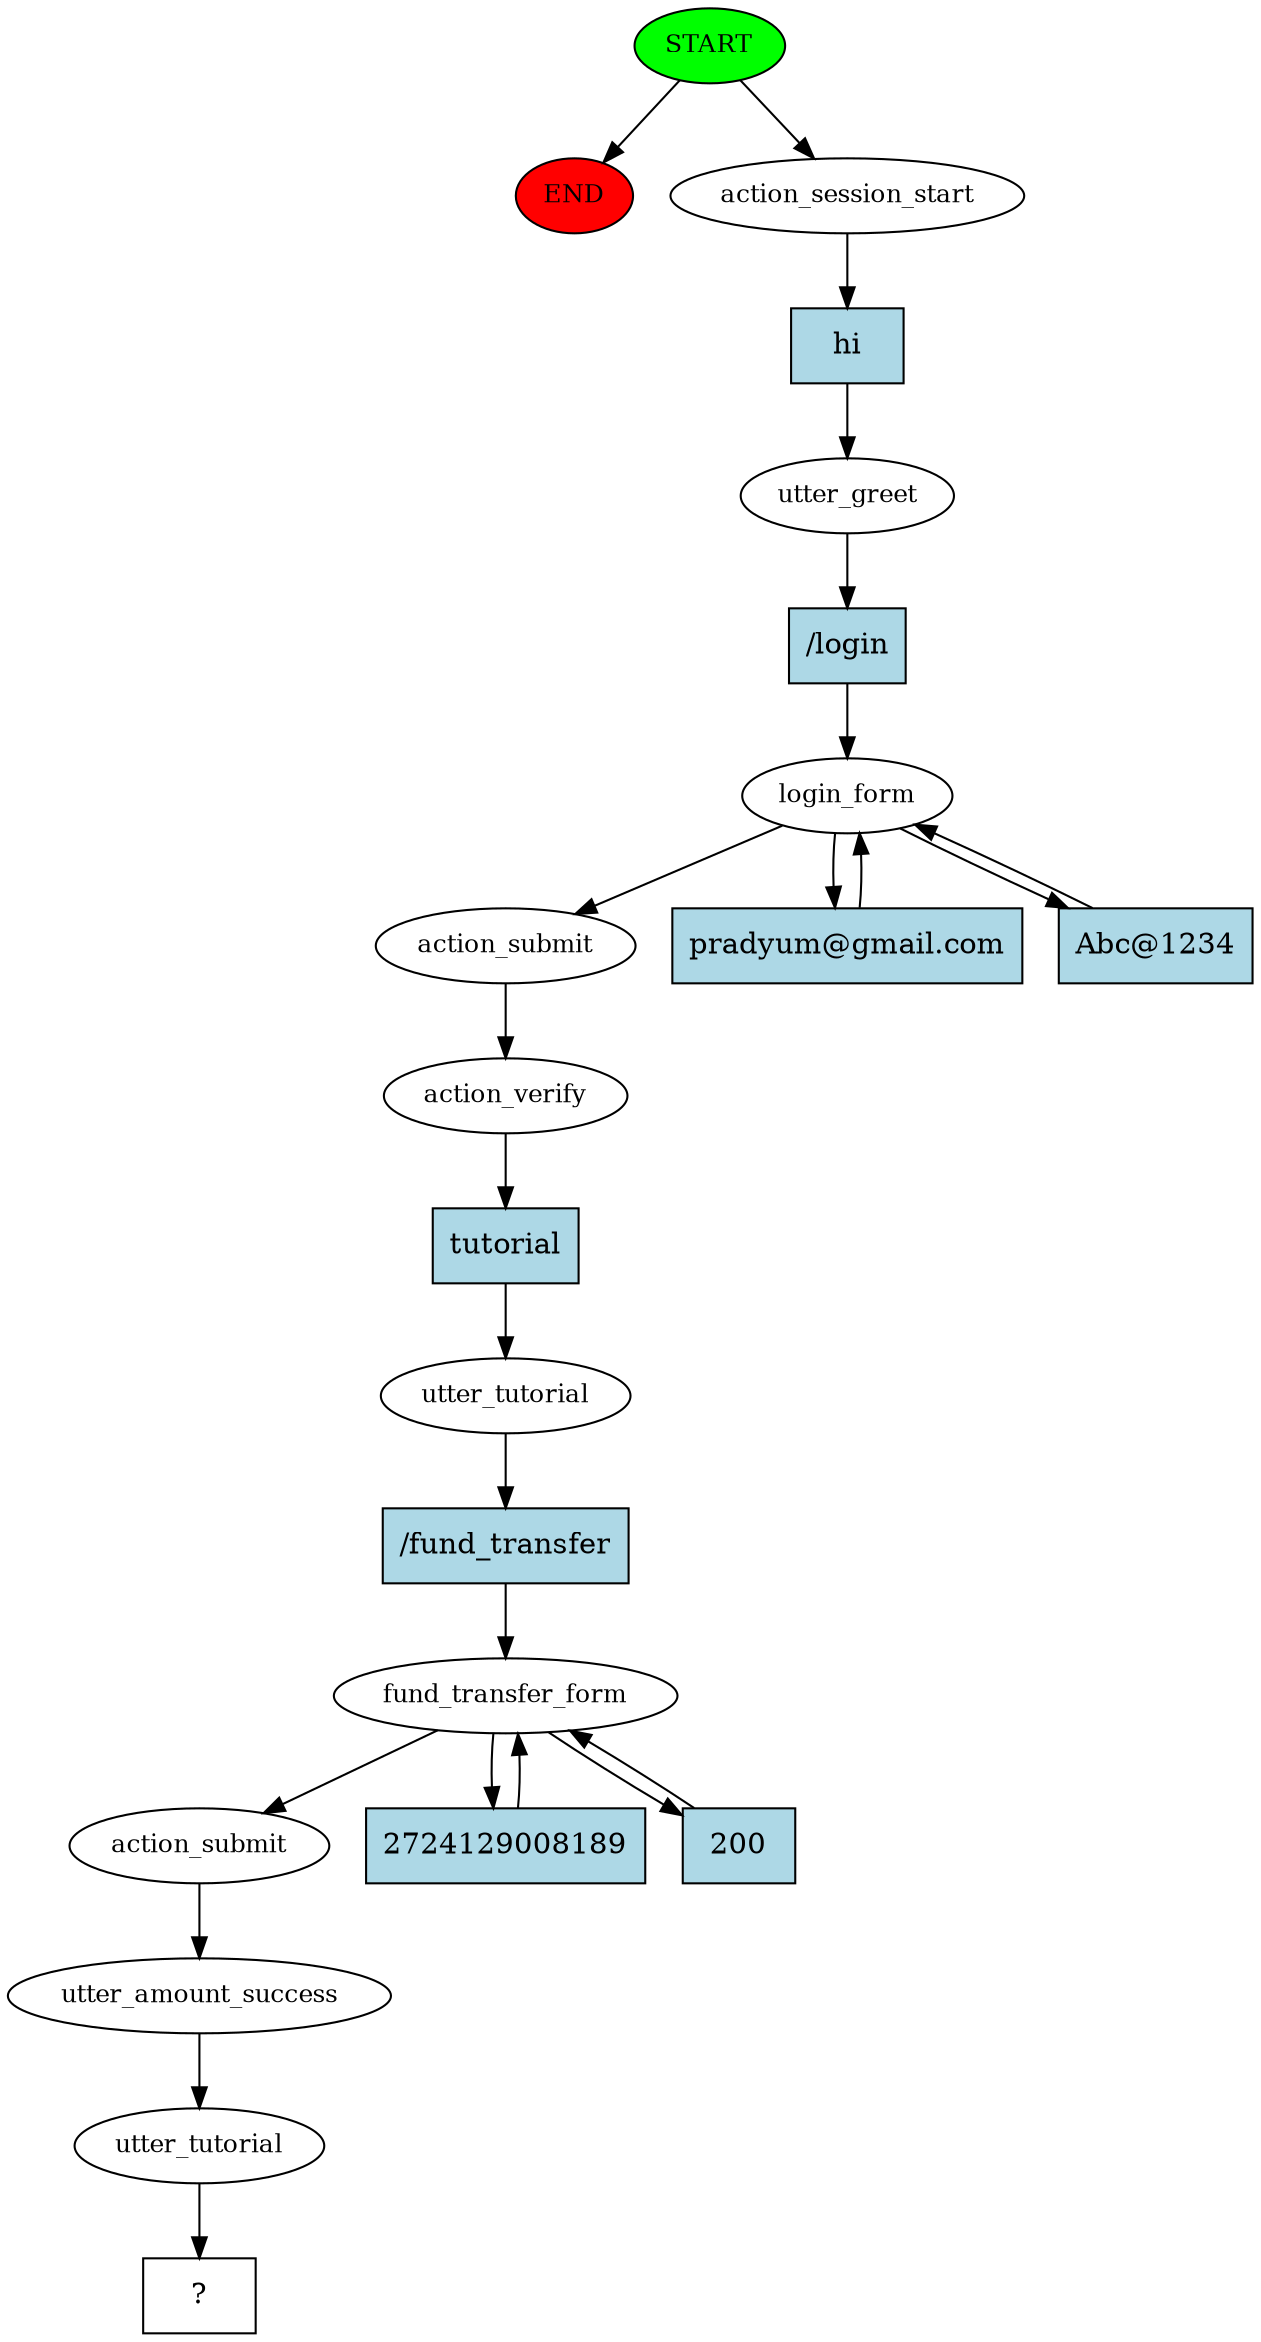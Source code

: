 digraph  {
0 [class="start active", fillcolor=green, fontsize=12, label=START, style=filled];
"-1" [class=end, fillcolor=red, fontsize=12, label=END, style=filled];
1 [class=active, fontsize=12, label=action_session_start];
2 [class=active, fontsize=12, label=utter_greet];
3 [class=active, fontsize=12, label=login_form];
6 [class=active, fontsize=12, label=action_submit];
7 [class=active, fontsize=12, label=action_verify];
8 [class=active, fontsize=12, label=utter_tutorial];
9 [class=active, fontsize=12, label=fund_transfer_form];
12 [class=active, fontsize=12, label=action_submit];
13 [class=active, fontsize=12, label=utter_amount_success];
14 [class=active, fontsize=12, label=utter_tutorial];
15 [class="intent dashed active", label="  ?  ", shape=rect];
16 [class="intent active", fillcolor=lightblue, label=hi, shape=rect, style=filled];
17 [class="intent active", fillcolor=lightblue, label="/login", shape=rect, style=filled];
18 [class="intent active", fillcolor=lightblue, label="pradyum@gmail.com", shape=rect, style=filled];
19 [class="intent active", fillcolor=lightblue, label="Abc@1234", shape=rect, style=filled];
20 [class="intent active", fillcolor=lightblue, label=tutorial, shape=rect, style=filled];
21 [class="intent active", fillcolor=lightblue, label="/fund_transfer", shape=rect, style=filled];
22 [class="intent active", fillcolor=lightblue, label=2724129008189, shape=rect, style=filled];
23 [class="intent active", fillcolor=lightblue, label=200, shape=rect, style=filled];
0 -> "-1"  [class="", key=NONE, label=""];
0 -> 1  [class=active, key=NONE, label=""];
1 -> 16  [class=active, key=0];
2 -> 17  [class=active, key=0];
3 -> 6  [class=active, key=NONE, label=""];
3 -> 18  [class=active, key=0];
3 -> 19  [class=active, key=0];
6 -> 7  [class=active, key=NONE, label=""];
7 -> 20  [class=active, key=0];
8 -> 21  [class=active, key=0];
9 -> 12  [class=active, key=NONE, label=""];
9 -> 22  [class=active, key=0];
9 -> 23  [class=active, key=0];
12 -> 13  [class=active, key=NONE, label=""];
13 -> 14  [class=active, key=NONE, label=""];
14 -> 15  [class=active, key=NONE, label=""];
16 -> 2  [class=active, key=0];
17 -> 3  [class=active, key=0];
18 -> 3  [class=active, key=0];
19 -> 3  [class=active, key=0];
20 -> 8  [class=active, key=0];
21 -> 9  [class=active, key=0];
22 -> 9  [class=active, key=0];
23 -> 9  [class=active, key=0];
}
